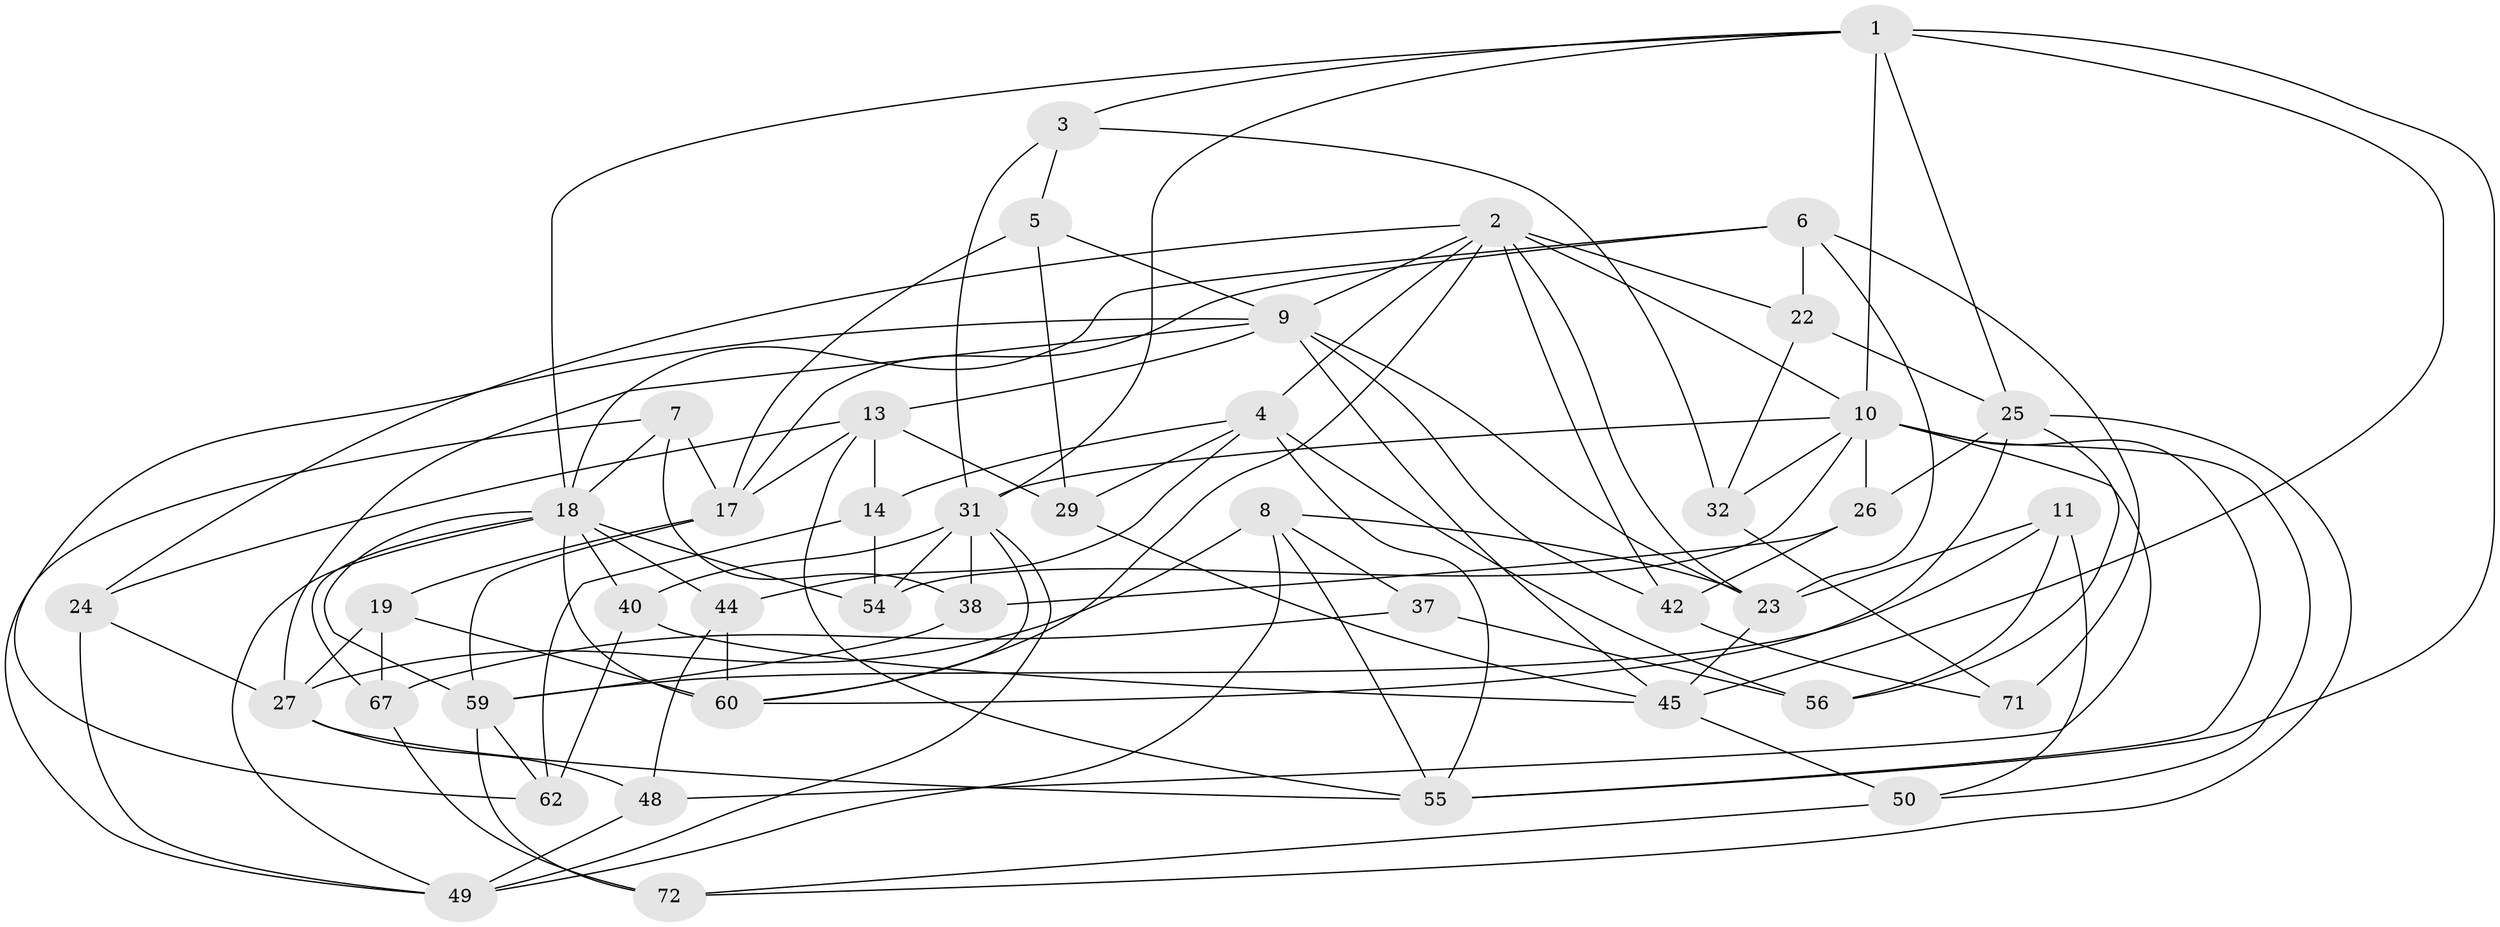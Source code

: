 // original degree distribution, {4: 1.0}
// Generated by graph-tools (version 1.1) at 2025/20/03/04/25 18:20:37]
// undirected, 43 vertices, 110 edges
graph export_dot {
graph [start="1"]
  node [color=gray90,style=filled];
  1 [super="+34"];
  2 [super="+30+57"];
  3;
  4 [super="+33"];
  5;
  6 [super="+16+12"];
  7;
  8 [super="+36"];
  9 [super="+61+20"];
  10 [super="+28+43"];
  11;
  13 [super="+15"];
  14;
  17 [super="+21"];
  18 [super="+66+51"];
  19;
  22;
  23 [super="+52"];
  24;
  25 [super="+39"];
  26;
  27 [super="+46"];
  29;
  31 [super="+47+35"];
  32;
  37;
  38;
  40;
  42;
  44;
  45 [super="+53"];
  48;
  49 [super="+64"];
  50;
  54;
  55 [super="+58"];
  56;
  59 [super="+63"];
  60 [super="+69"];
  62;
  67;
  71;
  72;
  1 -- 55;
  1 -- 10 [weight=2];
  1 -- 31;
  1 -- 18;
  1 -- 3;
  1 -- 25;
  1 -- 45;
  2 -- 24;
  2 -- 9;
  2 -- 42;
  2 -- 10;
  2 -- 4;
  2 -- 22;
  2 -- 23;
  2 -- 60;
  3 -- 32;
  3 -- 5;
  3 -- 31;
  4 -- 29;
  4 -- 14;
  4 -- 56;
  4 -- 44;
  4 -- 55;
  5 -- 29;
  5 -- 9;
  5 -- 17;
  6 -- 71 [weight=2];
  6 -- 23;
  6 -- 22;
  6 -- 17;
  6 -- 18;
  7 -- 38;
  7 -- 49;
  7 -- 18;
  7 -- 17;
  8 -- 23;
  8 -- 49;
  8 -- 37 [weight=2];
  8 -- 55;
  8 -- 27;
  9 -- 62;
  9 -- 23;
  9 -- 42;
  9 -- 27;
  9 -- 45;
  9 -- 13;
  10 -- 55;
  10 -- 32;
  10 -- 48;
  10 -- 50;
  10 -- 26;
  10 -- 54;
  10 -- 31;
  11 -- 56;
  11 -- 50;
  11 -- 23;
  11 -- 59;
  13 -- 17;
  13 -- 55;
  13 -- 14;
  13 -- 24;
  13 -- 29;
  14 -- 54;
  14 -- 62;
  17 -- 19;
  17 -- 59;
  18 -- 49;
  18 -- 67;
  18 -- 40;
  18 -- 59;
  18 -- 44;
  18 -- 60;
  18 -- 54;
  19 -- 27;
  19 -- 67;
  19 -- 60;
  22 -- 25;
  22 -- 32;
  23 -- 45;
  24 -- 49;
  24 -- 27;
  25 -- 72;
  25 -- 26;
  25 -- 56;
  25 -- 60;
  26 -- 42;
  26 -- 38;
  27 -- 48;
  27 -- 55;
  29 -- 45;
  31 -- 54;
  31 -- 49;
  31 -- 40;
  31 -- 38;
  31 -- 60;
  32 -- 71;
  37 -- 67;
  37 -- 56;
  38 -- 59;
  40 -- 62;
  40 -- 45;
  42 -- 71;
  44 -- 48;
  44 -- 60;
  45 -- 50;
  48 -- 49;
  50 -- 72;
  59 -- 72;
  59 -- 62;
  67 -- 72;
}
